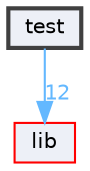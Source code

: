 digraph "test"
{
 // LATEX_PDF_SIZE
  bgcolor="transparent";
  edge [fontname=Helvetica,fontsize=10,labelfontname=Helvetica,labelfontsize=10];
  node [fontname=Helvetica,fontsize=10,shape=box,height=0.2,width=0.4];
  compound=true
  dir_13e138d54eb8818da29c3992edef070a [label="test", fillcolor="#edf0f7", color="grey25", style="filled,bold", URL="dir_13e138d54eb8818da29c3992edef070a.html",tooltip=""];
  dir_97aefd0d527b934f1d99a682da8fe6a9 [label="lib", fillcolor="#edf0f7", color="red", style="filled", URL="dir_97aefd0d527b934f1d99a682da8fe6a9.html",tooltip=""];
  dir_13e138d54eb8818da29c3992edef070a->dir_97aefd0d527b934f1d99a682da8fe6a9 [headlabel="12", labeldistance=1.5 headhref="dir_000006_000004.html" href="dir_000006_000004.html" color="steelblue1" fontcolor="steelblue1"];
}
